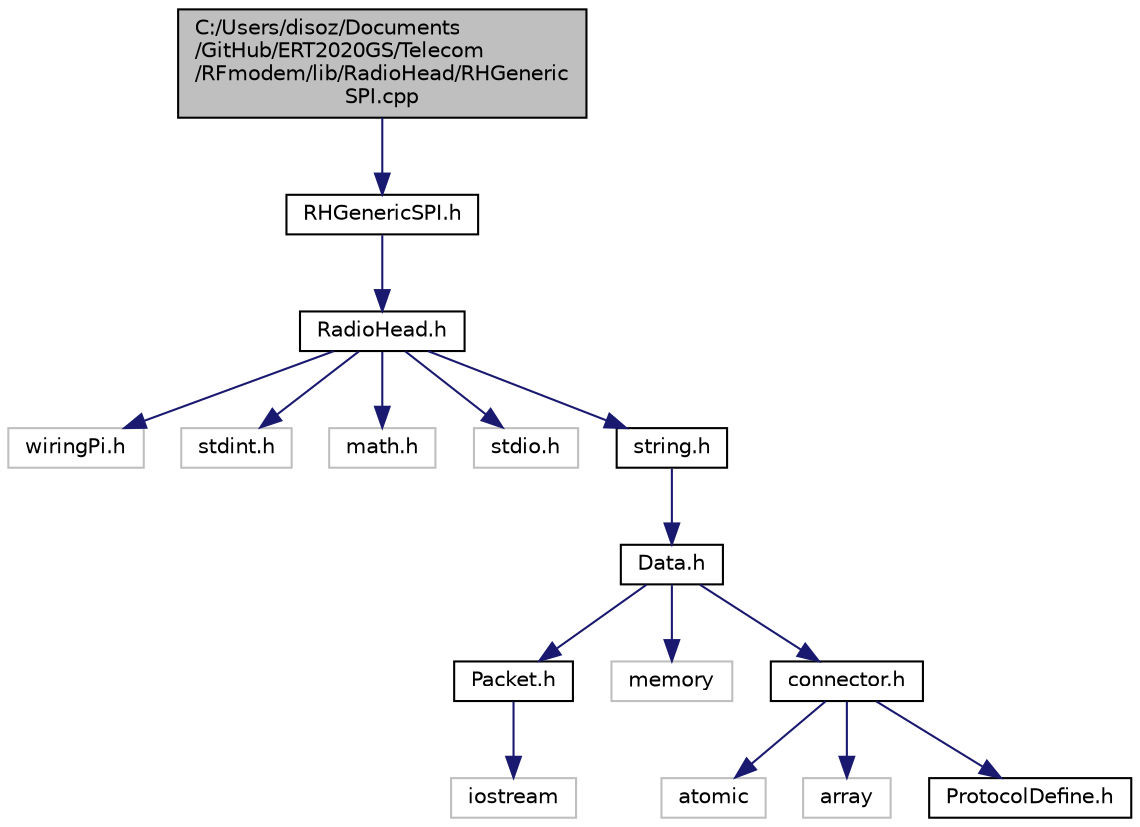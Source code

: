 digraph "C:/Users/disoz/Documents/GitHub/ERT2020GS/Telecom/RFmodem/lib/RadioHead/RHGenericSPI.cpp"
{
 // LATEX_PDF_SIZE
  edge [fontname="Helvetica",fontsize="10",labelfontname="Helvetica",labelfontsize="10"];
  node [fontname="Helvetica",fontsize="10",shape=record];
  Node1 [label="C:/Users/disoz/Documents\l/GitHub/ERT2020GS/Telecom\l/RFmodem/lib/RadioHead/RHGeneric\lSPI.cpp",height=0.2,width=0.4,color="black", fillcolor="grey75", style="filled", fontcolor="black",tooltip=" "];
  Node1 -> Node2 [color="midnightblue",fontsize="10",style="solid",fontname="Helvetica"];
  Node2 [label="RHGenericSPI.h",height=0.2,width=0.4,color="black", fillcolor="white", style="filled",URL="$_r_h_generic_s_p_i_8h.html",tooltip=" "];
  Node2 -> Node3 [color="midnightblue",fontsize="10",style="solid",fontname="Helvetica"];
  Node3 [label="RadioHead.h",height=0.2,width=0.4,color="black", fillcolor="white", style="filled",URL="$_radio_head_8h.html",tooltip=" "];
  Node3 -> Node4 [color="midnightblue",fontsize="10",style="solid",fontname="Helvetica"];
  Node4 [label="wiringPi.h",height=0.2,width=0.4,color="grey75", fillcolor="white", style="filled",tooltip=" "];
  Node3 -> Node5 [color="midnightblue",fontsize="10",style="solid",fontname="Helvetica"];
  Node5 [label="stdint.h",height=0.2,width=0.4,color="grey75", fillcolor="white", style="filled",tooltip=" "];
  Node3 -> Node6 [color="midnightblue",fontsize="10",style="solid",fontname="Helvetica"];
  Node6 [label="math.h",height=0.2,width=0.4,color="grey75", fillcolor="white", style="filled",tooltip=" "];
  Node3 -> Node7 [color="midnightblue",fontsize="10",style="solid",fontname="Helvetica"];
  Node7 [label="stdio.h",height=0.2,width=0.4,color="grey75", fillcolor="white", style="filled",tooltip=" "];
  Node3 -> Node8 [color="midnightblue",fontsize="10",style="solid",fontname="Helvetica"];
  Node8 [label="string.h",height=0.2,width=0.4,color="black", fillcolor="white", style="filled",URL="$_string_8h.html",tooltip="String module interface."];
  Node8 -> Node9 [color="midnightblue",fontsize="10",style="solid",fontname="Helvetica"];
  Node9 [label="Data.h",height=0.2,width=0.4,color="black", fillcolor="white", style="filled",URL="$_data_8h.html",tooltip="Data module interface."];
  Node9 -> Node10 [color="midnightblue",fontsize="10",style="solid",fontname="Helvetica"];
  Node10 [label="Packet.h",height=0.2,width=0.4,color="black", fillcolor="white", style="filled",URL="$_packet_8h.html",tooltip=" "];
  Node10 -> Node11 [color="midnightblue",fontsize="10",style="solid",fontname="Helvetica"];
  Node11 [label="iostream",height=0.2,width=0.4,color="grey75", fillcolor="white", style="filled",tooltip=" "];
  Node9 -> Node12 [color="midnightblue",fontsize="10",style="solid",fontname="Helvetica"];
  Node12 [label="memory",height=0.2,width=0.4,color="grey75", fillcolor="white", style="filled",tooltip=" "];
  Node9 -> Node13 [color="midnightblue",fontsize="10",style="solid",fontname="Helvetica"];
  Node13 [label="connector.h",height=0.2,width=0.4,color="black", fillcolor="white", style="filled",URL="$connector_8h.html",tooltip=" "];
  Node13 -> Node14 [color="midnightblue",fontsize="10",style="solid",fontname="Helvetica"];
  Node14 [label="atomic",height=0.2,width=0.4,color="grey75", fillcolor="white", style="filled",tooltip=" "];
  Node13 -> Node15 [color="midnightblue",fontsize="10",style="solid",fontname="Helvetica"];
  Node15 [label="array",height=0.2,width=0.4,color="grey75", fillcolor="white", style="filled",tooltip=" "];
  Node13 -> Node16 [color="midnightblue",fontsize="10",style="solid",fontname="Helvetica"];
  Node16 [label="ProtocolDefine.h",height=0.2,width=0.4,color="black", fillcolor="white", style="filled",URL="$_protocol_define_8h.html",tooltip="User Interface - RF Telecom interface protocol definition."];
}
